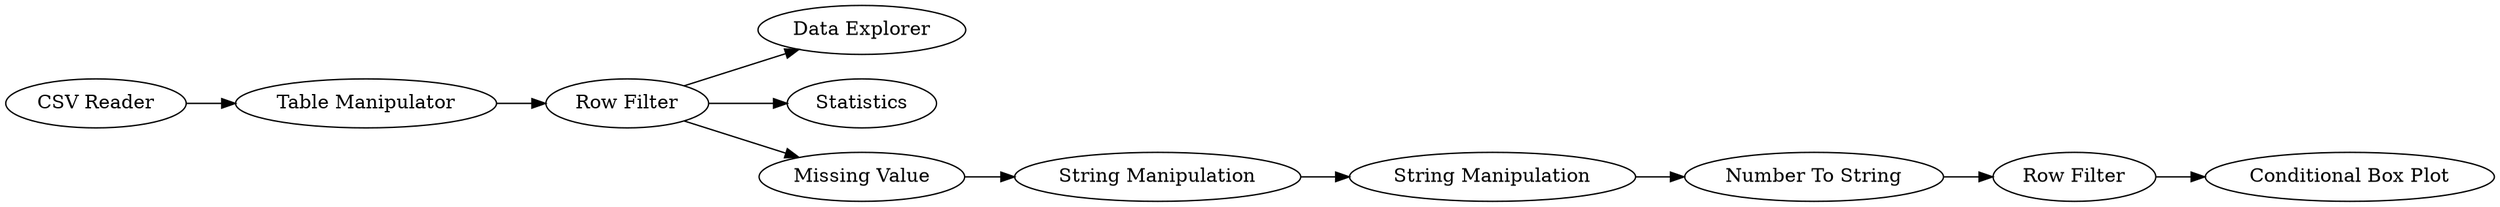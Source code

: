 digraph {
	2 [label="CSV Reader"]
	3 [label="Data Explorer"]
	4 [label="Table Manipulator"]
	5 [label="Row Filter"]
	6 [label=Statistics]
	7 [label="Missing Value"]
	8 [label="String Manipulation"]
	9 [label="String Manipulation"]
	10 [label="Conditional Box Plot"]
	11 [label="Number To String"]
	12 [label="Row Filter"]
	2 -> 4
	4 -> 5
	5 -> 3
	5 -> 6
	5 -> 7
	7 -> 8
	8 -> 9
	9 -> 11
	11 -> 12
	12 -> 10
	rankdir=LR
}
